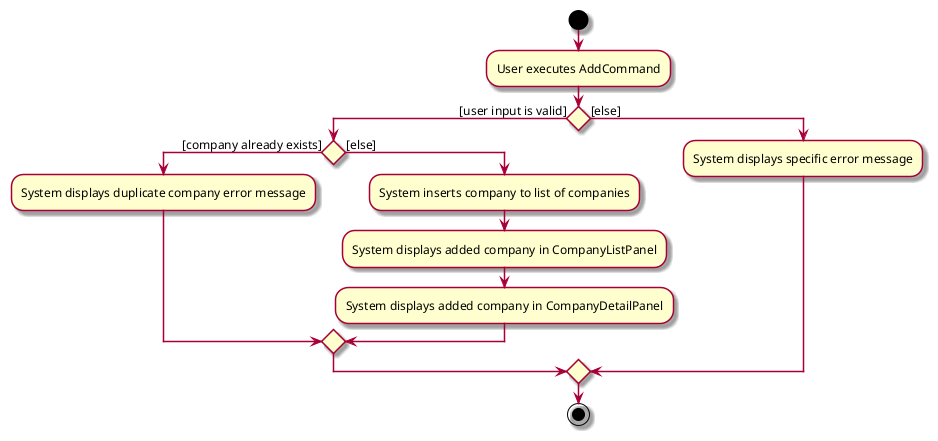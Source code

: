 @startuml
skin rose
skinparam ActivityFontSize 12
skinparam ArrowFontSize 12
start
:User executes AddCommand;

'Since the beta syntax does not support placing the condition outside the
'diamond we place it as the true branch instead.

if () then ([user input is valid])
    if () then ([company already exists])
        :System displays duplicate company error message;
    else ([else])
        :System inserts company to list of companies;
        :System displays added company in CompanyListPanel;
        :System displays added company in CompanyDetailPanel;
    endif

else ([else])
:System displays specific error message;

endif
stop
@enduml
